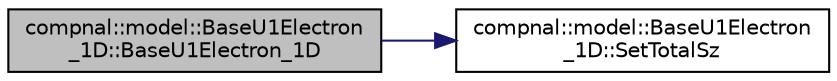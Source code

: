 digraph "compnal::model::BaseU1Electron_1D::BaseU1Electron_1D"
{
 // INTERACTIVE_SVG=YES
 // LATEX_PDF_SIZE
  edge [fontname="Helvetica",fontsize="10",labelfontname="Helvetica",labelfontsize="10"];
  node [fontname="Helvetica",fontsize="10",shape=record];
  rankdir="LR";
  Node1 [label="compnal::model::BaseU1Electron\l_1D::BaseU1Electron_1D",height=0.2,width=0.4,color="black", fillcolor="grey75", style="filled", fontcolor="black",tooltip="Constructor of BaseU1Electron_1D class."];
  Node1 -> Node2 [color="midnightblue",fontsize="10",style="solid",fontname="Helvetica"];
  Node2 [label="compnal::model::BaseU1Electron\l_1D::SetTotalSz",height=0.2,width=0.4,color="black", fillcolor="white", style="filled",URL="$d8/dc0/classcompnal_1_1model_1_1_base_u1_electron__1_d.html#aa1b973c2fc19f93b869304baea8de4ba",tooltip="Set target Hilbert space specified by the total sz to be diagonalized."];
}
